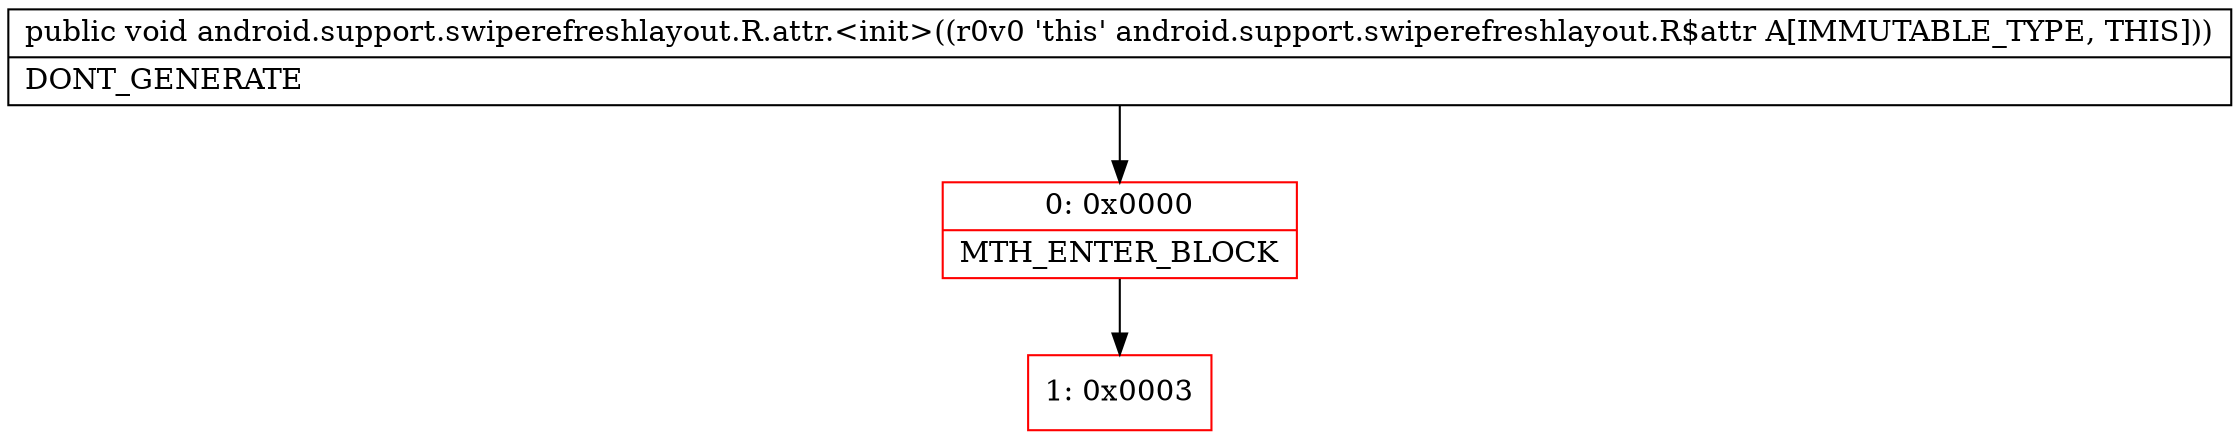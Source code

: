 digraph "CFG forandroid.support.swiperefreshlayout.R.attr.\<init\>()V" {
subgraph cluster_Region_1980697713 {
label = "R(0)";
node [shape=record,color=blue];
}
Node_0 [shape=record,color=red,label="{0\:\ 0x0000|MTH_ENTER_BLOCK\l}"];
Node_1 [shape=record,color=red,label="{1\:\ 0x0003}"];
MethodNode[shape=record,label="{public void android.support.swiperefreshlayout.R.attr.\<init\>((r0v0 'this' android.support.swiperefreshlayout.R$attr A[IMMUTABLE_TYPE, THIS]))  | DONT_GENERATE\l}"];
MethodNode -> Node_0;
Node_0 -> Node_1;
}

